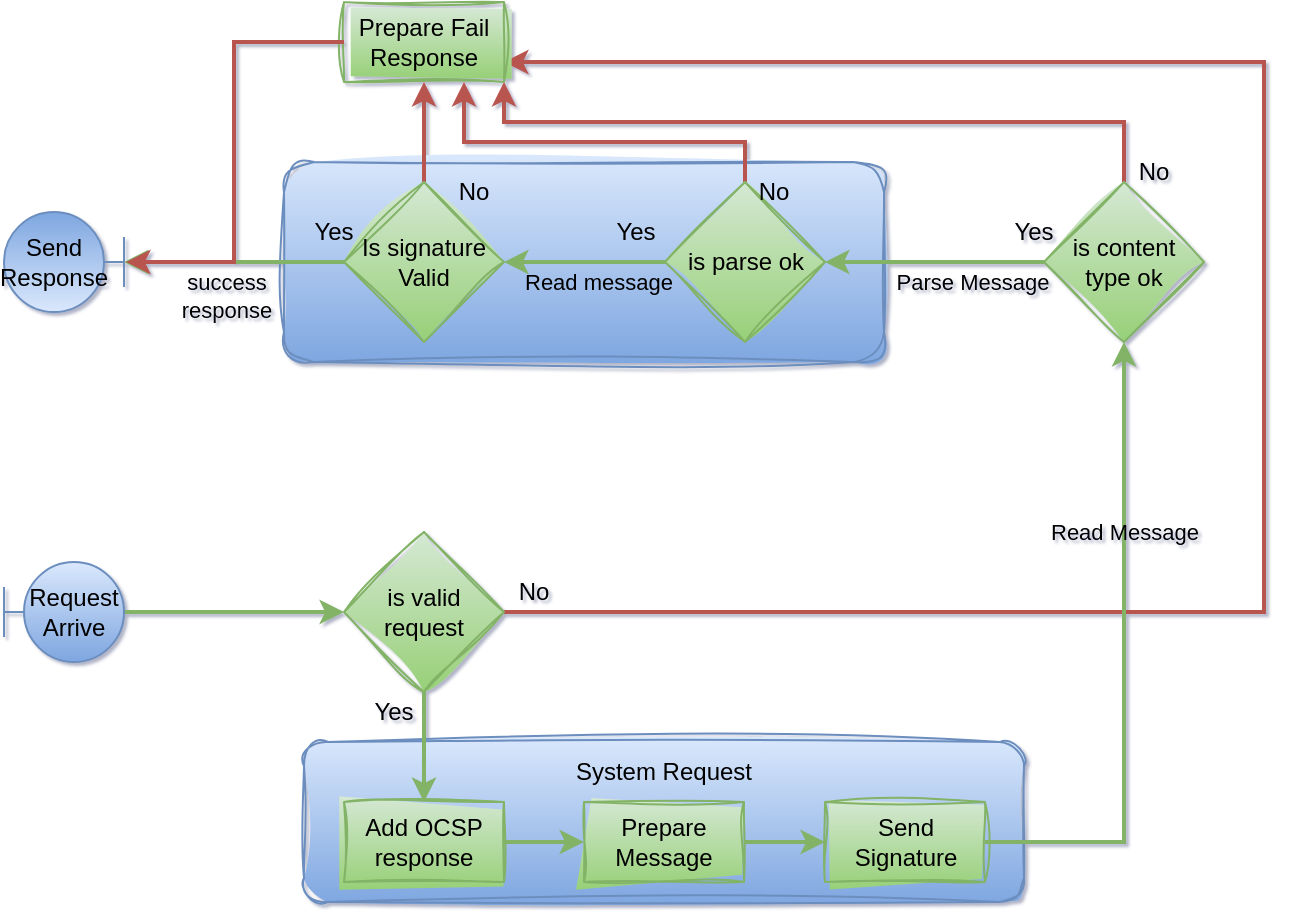 <mxfile version="22.0.0" type="device">
  <diagram name="Page-1" id="RcsFwqiE_mqMil7ZwmxQ">
    <mxGraphModel dx="1010" dy="732" grid="1" gridSize="10" guides="1" tooltips="1" connect="1" arrows="1" fold="1" page="1" pageScale="1" pageWidth="827" pageHeight="1169" background="none" math="0" shadow="1">
      <root>
        <mxCell id="0" />
        <mxCell id="1" parent="0" />
        <mxCell id="9jFAXQZW3_Cc163_eQy1-69" value="" style="rounded=1;whiteSpace=wrap;html=1;fillColor=#dae8fc;gradientColor=#7ea6e0;strokeColor=#6c8ebf;sketch=1;curveFitting=1;jiggle=2;" vertex="1" parent="1">
          <mxGeometry x="930" y="90" width="300" height="100" as="geometry" />
        </mxCell>
        <mxCell id="9jFAXQZW3_Cc163_eQy1-49" value="" style="rounded=1;whiteSpace=wrap;html=1;fillColor=#dae8fc;gradientColor=#7ea6e0;strokeColor=#6c8ebf;sketch=1;curveFitting=1;jiggle=2;" vertex="1" parent="1">
          <mxGeometry x="940" y="380" width="360" height="80" as="geometry" />
        </mxCell>
        <mxCell id="9jFAXQZW3_Cc163_eQy1-42" style="edgeStyle=orthogonalEdgeStyle;rounded=0;orthogonalLoop=1;jettySize=auto;html=1;entryX=0;entryY=0.5;entryDx=0;entryDy=0;fillColor=#d5e8d4;gradientColor=#97d077;strokeColor=#82b366;strokeWidth=2;" edge="1" parent="1" source="9jFAXQZW3_Cc163_eQy1-38" target="9jFAXQZW3_Cc163_eQy1-41">
          <mxGeometry relative="1" as="geometry" />
        </mxCell>
        <mxCell id="9jFAXQZW3_Cc163_eQy1-38" value="Request &lt;br&gt;Arrive" style="shape=umlBoundary;whiteSpace=wrap;html=1;rotation=0;horizontal=1;fillColor=#dae8fc;gradientColor=#7ea6e0;strokeColor=#6c8ebf;" vertex="1" parent="1">
          <mxGeometry x="790" y="290" width="60" height="50" as="geometry" />
        </mxCell>
        <mxCell id="9jFAXQZW3_Cc163_eQy1-44" value="" style="edgeStyle=orthogonalEdgeStyle;rounded=0;orthogonalLoop=1;jettySize=auto;html=1;fillColor=#d5e8d4;gradientColor=#97d077;strokeColor=#82b366;strokeWidth=2;" edge="1" parent="1" source="9jFAXQZW3_Cc163_eQy1-41" target="9jFAXQZW3_Cc163_eQy1-43">
          <mxGeometry relative="1" as="geometry" />
        </mxCell>
        <mxCell id="9jFAXQZW3_Cc163_eQy1-75" style="edgeStyle=orthogonalEdgeStyle;rounded=0;orthogonalLoop=1;jettySize=auto;html=1;exitX=1;exitY=0.5;exitDx=0;exitDy=0;entryX=1;entryY=0.75;entryDx=0;entryDy=0;fillColor=#f8cecc;gradientColor=#ea6b66;strokeColor=#b85450;strokeWidth=2;" edge="1" parent="1" source="9jFAXQZW3_Cc163_eQy1-41" target="9jFAXQZW3_Cc163_eQy1-71">
          <mxGeometry relative="1" as="geometry">
            <mxPoint x="1050" y="40" as="targetPoint" />
            <Array as="points">
              <mxPoint x="1420" y="315" />
              <mxPoint x="1420" y="40" />
            </Array>
          </mxGeometry>
        </mxCell>
        <mxCell id="9jFAXQZW3_Cc163_eQy1-41" value="is valid request" style="rhombus;whiteSpace=wrap;html=1;fillColor=#d5e8d4;strokeColor=#82b366;sketch=1;curveFitting=1;jiggle=2;gradientColor=#97d077;" vertex="1" parent="1">
          <mxGeometry x="960" y="275" width="80" height="80" as="geometry" />
        </mxCell>
        <mxCell id="9jFAXQZW3_Cc163_eQy1-46" value="" style="edgeStyle=orthogonalEdgeStyle;rounded=0;orthogonalLoop=1;jettySize=auto;html=1;fillColor=#d5e8d4;gradientColor=#97d077;strokeColor=#82b366;strokeWidth=2;" edge="1" parent="1" source="9jFAXQZW3_Cc163_eQy1-43" target="9jFAXQZW3_Cc163_eQy1-45">
          <mxGeometry relative="1" as="geometry" />
        </mxCell>
        <mxCell id="9jFAXQZW3_Cc163_eQy1-43" value="Add OCSP response" style="whiteSpace=wrap;html=1;fillColor=#d5e8d4;strokeColor=#82b366;sketch=1;curveFitting=1;jiggle=2;gradientColor=#97d077;aspect=fixed;" vertex="1" parent="1">
          <mxGeometry x="960" y="410" width="80" height="40" as="geometry" />
        </mxCell>
        <mxCell id="9jFAXQZW3_Cc163_eQy1-48" style="edgeStyle=orthogonalEdgeStyle;rounded=0;orthogonalLoop=1;jettySize=auto;html=1;entryX=0;entryY=0.5;entryDx=0;entryDy=0;fillColor=#d5e8d4;gradientColor=#97d077;strokeColor=#82b366;strokeWidth=2;" edge="1" parent="1" source="9jFAXQZW3_Cc163_eQy1-45" target="9jFAXQZW3_Cc163_eQy1-47">
          <mxGeometry relative="1" as="geometry" />
        </mxCell>
        <mxCell id="9jFAXQZW3_Cc163_eQy1-45" value="Prepare Message" style="whiteSpace=wrap;html=1;fillColor=#d5e8d4;strokeColor=#82b366;sketch=1;curveFitting=1;jiggle=2;gradientColor=#97d077;aspect=fixed;" vertex="1" parent="1">
          <mxGeometry x="1080" y="410" width="80" height="40" as="geometry" />
        </mxCell>
        <mxCell id="9jFAXQZW3_Cc163_eQy1-52" style="edgeStyle=orthogonalEdgeStyle;rounded=0;orthogonalLoop=1;jettySize=auto;html=1;entryX=0.5;entryY=1;entryDx=0;entryDy=0;fillColor=#d5e8d4;gradientColor=#97d077;strokeColor=#82b366;strokeWidth=2;" edge="1" parent="1" source="9jFAXQZW3_Cc163_eQy1-47" target="9jFAXQZW3_Cc163_eQy1-51">
          <mxGeometry relative="1" as="geometry" />
        </mxCell>
        <mxCell id="9jFAXQZW3_Cc163_eQy1-53" value="Read Message" style="edgeLabel;html=1;align=center;verticalAlign=middle;resizable=0;points=[];labelBackgroundColor=none;" vertex="1" connectable="0" parent="9jFAXQZW3_Cc163_eQy1-52">
          <mxGeometry x="0.204" y="2" relative="1" as="geometry">
            <mxPoint x="2" y="-32" as="offset" />
          </mxGeometry>
        </mxCell>
        <mxCell id="9jFAXQZW3_Cc163_eQy1-47" value="Send Signature" style="whiteSpace=wrap;html=1;fillColor=#d5e8d4;strokeColor=#82b366;sketch=1;curveFitting=1;jiggle=2;gradientColor=#97d077;aspect=fixed;" vertex="1" parent="1">
          <mxGeometry x="1200.5" y="410" width="80" height="40" as="geometry" />
        </mxCell>
        <mxCell id="9jFAXQZW3_Cc163_eQy1-50" value="System Request" style="text;html=1;strokeColor=none;fillColor=none;align=center;verticalAlign=middle;whiteSpace=wrap;rounded=0;" vertex="1" parent="1">
          <mxGeometry x="1070" y="380" width="100" height="30" as="geometry" />
        </mxCell>
        <mxCell id="9jFAXQZW3_Cc163_eQy1-55" style="edgeStyle=orthogonalEdgeStyle;rounded=0;orthogonalLoop=1;jettySize=auto;html=1;entryX=1;entryY=0.5;entryDx=0;entryDy=0;fillColor=#d5e8d4;gradientColor=#97d077;strokeColor=#82b366;strokeWidth=2;" edge="1" parent="1" source="9jFAXQZW3_Cc163_eQy1-51" target="9jFAXQZW3_Cc163_eQy1-54">
          <mxGeometry relative="1" as="geometry">
            <Array as="points" />
          </mxGeometry>
        </mxCell>
        <mxCell id="9jFAXQZW3_Cc163_eQy1-56" value="Parse Message" style="edgeLabel;html=1;align=center;verticalAlign=middle;resizable=0;points=[];labelBackgroundColor=none;" vertex="1" connectable="0" parent="9jFAXQZW3_Cc163_eQy1-55">
          <mxGeometry x="-0.175" y="1" relative="1" as="geometry">
            <mxPoint x="9" y="9" as="offset" />
          </mxGeometry>
        </mxCell>
        <mxCell id="9jFAXQZW3_Cc163_eQy1-74" style="edgeStyle=orthogonalEdgeStyle;rounded=0;orthogonalLoop=1;jettySize=auto;html=1;entryX=1;entryY=1;entryDx=0;entryDy=0;fillColor=#f8cecc;gradientColor=#ea6b66;strokeColor=#b85450;strokeWidth=2;" edge="1" parent="1" source="9jFAXQZW3_Cc163_eQy1-51" target="9jFAXQZW3_Cc163_eQy1-71">
          <mxGeometry relative="1" as="geometry">
            <Array as="points">
              <mxPoint x="1350" y="70" />
              <mxPoint x="1040" y="70" />
            </Array>
          </mxGeometry>
        </mxCell>
        <mxCell id="9jFAXQZW3_Cc163_eQy1-51" value="is content&lt;br&gt;type ok" style="rhombus;whiteSpace=wrap;html=1;fillColor=#d5e8d4;strokeColor=#82b366;sketch=1;curveFitting=1;jiggle=2;gradientColor=#97d077;" vertex="1" parent="1">
          <mxGeometry x="1310" y="100" width="80" height="80" as="geometry" />
        </mxCell>
        <mxCell id="9jFAXQZW3_Cc163_eQy1-58" style="edgeStyle=orthogonalEdgeStyle;rounded=0;orthogonalLoop=1;jettySize=auto;html=1;entryX=1;entryY=0.5;entryDx=0;entryDy=0;fillColor=#d5e8d4;gradientColor=#97d077;strokeColor=#82b366;strokeWidth=2;" edge="1" parent="1" source="9jFAXQZW3_Cc163_eQy1-54" target="9jFAXQZW3_Cc163_eQy1-57">
          <mxGeometry relative="1" as="geometry" />
        </mxCell>
        <mxCell id="9jFAXQZW3_Cc163_eQy1-59" value="Read message" style="edgeLabel;html=1;align=center;verticalAlign=middle;resizable=0;points=[];labelBackgroundColor=none;" vertex="1" connectable="0" parent="9jFAXQZW3_Cc163_eQy1-58">
          <mxGeometry x="0.022" relative="1" as="geometry">
            <mxPoint x="7" y="10" as="offset" />
          </mxGeometry>
        </mxCell>
        <mxCell id="9jFAXQZW3_Cc163_eQy1-73" style="edgeStyle=orthogonalEdgeStyle;rounded=0;orthogonalLoop=1;jettySize=auto;html=1;entryX=0.75;entryY=1;entryDx=0;entryDy=0;fillColor=#f8cecc;gradientColor=#ea6b66;strokeColor=#b85450;strokeWidth=2;" edge="1" parent="1" source="9jFAXQZW3_Cc163_eQy1-54" target="9jFAXQZW3_Cc163_eQy1-71">
          <mxGeometry relative="1" as="geometry">
            <Array as="points">
              <mxPoint x="1161" y="80" />
              <mxPoint x="1020" y="80" />
            </Array>
          </mxGeometry>
        </mxCell>
        <mxCell id="9jFAXQZW3_Cc163_eQy1-54" value="is parse ok" style="rhombus;whiteSpace=wrap;html=1;fillColor=#d5e8d4;strokeColor=#82b366;sketch=1;curveFitting=1;jiggle=2;gradientColor=#97d077;" vertex="1" parent="1">
          <mxGeometry x="1120.5" y="100" width="80" height="80" as="geometry" />
        </mxCell>
        <mxCell id="9jFAXQZW3_Cc163_eQy1-72" style="edgeStyle=orthogonalEdgeStyle;rounded=0;orthogonalLoop=1;jettySize=auto;html=1;entryX=0.5;entryY=1;entryDx=0;entryDy=0;fillColor=#f8cecc;gradientColor=#ea6b66;strokeColor=#b85450;strokeWidth=2;" edge="1" parent="1" source="9jFAXQZW3_Cc163_eQy1-57" target="9jFAXQZW3_Cc163_eQy1-71">
          <mxGeometry relative="1" as="geometry" />
        </mxCell>
        <mxCell id="9jFAXQZW3_Cc163_eQy1-57" value="Is signature Valid" style="rhombus;whiteSpace=wrap;html=1;fillColor=#d5e8d4;strokeColor=#82b366;sketch=1;curveFitting=1;jiggle=2;gradientColor=#97d077;" vertex="1" parent="1">
          <mxGeometry x="960" y="100" width="80" height="80" as="geometry" />
        </mxCell>
        <mxCell id="9jFAXQZW3_Cc163_eQy1-60" value="Yes" style="text;html=1;strokeColor=none;fillColor=none;align=center;verticalAlign=middle;whiteSpace=wrap;rounded=0;" vertex="1" parent="1">
          <mxGeometry x="970" y="360" width="30" height="10" as="geometry" />
        </mxCell>
        <mxCell id="9jFAXQZW3_Cc163_eQy1-61" value="Yes" style="text;html=1;strokeColor=none;fillColor=none;align=center;verticalAlign=middle;whiteSpace=wrap;rounded=0;" vertex="1" parent="1">
          <mxGeometry x="1290" y="120" width="30" height="10" as="geometry" />
        </mxCell>
        <mxCell id="9jFAXQZW3_Cc163_eQy1-62" value="Yes" style="text;html=1;strokeColor=none;fillColor=none;align=center;verticalAlign=middle;whiteSpace=wrap;rounded=0;" vertex="1" parent="1">
          <mxGeometry x="1090.5" y="120" width="30" height="10" as="geometry" />
        </mxCell>
        <mxCell id="9jFAXQZW3_Cc163_eQy1-63" value="Yes" style="text;html=1;strokeColor=none;fillColor=none;align=center;verticalAlign=middle;whiteSpace=wrap;rounded=0;" vertex="1" parent="1">
          <mxGeometry x="940" y="120" width="30" height="10" as="geometry" />
        </mxCell>
        <mxCell id="9jFAXQZW3_Cc163_eQy1-64" value="Send Response" style="shape=umlBoundary;whiteSpace=wrap;html=1;rotation=0;horizontal=1;fillColor=#dae8fc;gradientColor=#7ea6e0;strokeColor=#6c8ebf;flipV=1;flipH=1;" vertex="1" parent="1">
          <mxGeometry x="790" y="115" width="60" height="50" as="geometry" />
        </mxCell>
        <mxCell id="9jFAXQZW3_Cc163_eQy1-65" style="edgeStyle=orthogonalEdgeStyle;rounded=0;orthogonalLoop=1;jettySize=auto;html=1;entryX=0;entryY=0.5;entryDx=0;entryDy=0;entryPerimeter=0;fillColor=#d5e8d4;gradientColor=#97d077;strokeColor=#82b366;strokeWidth=2;" edge="1" parent="1" source="9jFAXQZW3_Cc163_eQy1-57" target="9jFAXQZW3_Cc163_eQy1-64">
          <mxGeometry relative="1" as="geometry" />
        </mxCell>
        <mxCell id="9jFAXQZW3_Cc163_eQy1-68" value="success &lt;br&gt;response" style="edgeLabel;html=1;align=center;verticalAlign=middle;resizable=0;points=[];labelBackgroundColor=none;" vertex="1" connectable="0" parent="9jFAXQZW3_Cc163_eQy1-65">
          <mxGeometry x="0.205" y="1" relative="1" as="geometry">
            <mxPoint x="7" y="16" as="offset" />
          </mxGeometry>
        </mxCell>
        <mxCell id="9jFAXQZW3_Cc163_eQy1-71" value="Prepare Fail Response" style="whiteSpace=wrap;html=1;fillColor=#d5e8d4;strokeColor=#82b366;sketch=1;curveFitting=1;jiggle=2;gradientColor=#97d077;aspect=fixed;" vertex="1" parent="1">
          <mxGeometry x="960" y="10" width="80" height="40" as="geometry" />
        </mxCell>
        <mxCell id="9jFAXQZW3_Cc163_eQy1-76" style="edgeStyle=orthogonalEdgeStyle;rounded=0;orthogonalLoop=1;jettySize=auto;html=1;entryX=-0.017;entryY=0.5;entryDx=0;entryDy=0;entryPerimeter=0;fillColor=#f8cecc;gradientColor=#ea6b66;strokeColor=#b85450;strokeWidth=2;" edge="1" parent="1" source="9jFAXQZW3_Cc163_eQy1-71" target="9jFAXQZW3_Cc163_eQy1-64">
          <mxGeometry relative="1" as="geometry" />
        </mxCell>
        <mxCell id="9jFAXQZW3_Cc163_eQy1-77" value="No" style="text;html=1;strokeColor=none;fillColor=none;align=center;verticalAlign=middle;whiteSpace=wrap;rounded=0;" vertex="1" parent="1">
          <mxGeometry x="1040" y="300" width="30" height="10" as="geometry" />
        </mxCell>
        <mxCell id="9jFAXQZW3_Cc163_eQy1-78" value="No" style="text;html=1;strokeColor=none;fillColor=none;align=center;verticalAlign=middle;whiteSpace=wrap;rounded=0;" vertex="1" parent="1">
          <mxGeometry x="1350" y="90" width="30" height="10" as="geometry" />
        </mxCell>
        <mxCell id="9jFAXQZW3_Cc163_eQy1-79" value="No" style="text;html=1;strokeColor=none;fillColor=none;align=center;verticalAlign=middle;whiteSpace=wrap;rounded=0;" vertex="1" parent="1">
          <mxGeometry x="1160" y="100" width="30" height="10" as="geometry" />
        </mxCell>
        <mxCell id="9jFAXQZW3_Cc163_eQy1-80" value="No" style="text;html=1;strokeColor=none;fillColor=none;align=center;verticalAlign=middle;whiteSpace=wrap;rounded=0;" vertex="1" parent="1">
          <mxGeometry x="1010" y="100" width="30" height="10" as="geometry" />
        </mxCell>
      </root>
    </mxGraphModel>
  </diagram>
</mxfile>
